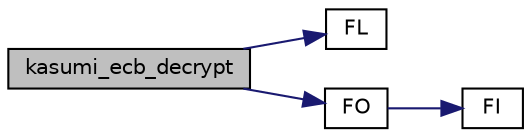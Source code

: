 digraph "kasumi_ecb_decrypt"
{
 // LATEX_PDF_SIZE
  edge [fontname="Helvetica",fontsize="10",labelfontname="Helvetica",labelfontsize="10"];
  node [fontname="Helvetica",fontsize="10",shape=record];
  rankdir="LR";
  Node19 [label="kasumi_ecb_decrypt",height=0.2,width=0.4,color="black", fillcolor="grey75", style="filled", fontcolor="black",tooltip=" "];
  Node19 -> Node20 [color="midnightblue",fontsize="10",style="solid",fontname="Helvetica"];
  Node20 [label="FL",height=0.2,width=0.4,color="black", fillcolor="white", style="filled",URL="$kasumi_8c.html#a73e919d661cfefe82ce5cd1c05028e69",tooltip=" "];
  Node19 -> Node21 [color="midnightblue",fontsize="10",style="solid",fontname="Helvetica"];
  Node21 [label="FO",height=0.2,width=0.4,color="black", fillcolor="white", style="filled",URL="$kasumi_8c.html#a8c54564943d23d74c6e93c41fad7dcff",tooltip=" "];
  Node21 -> Node22 [color="midnightblue",fontsize="10",style="solid",fontname="Helvetica"];
  Node22 [label="FI",height=0.2,width=0.4,color="black", fillcolor="white", style="filled",URL="$kasumi_8c.html#a7ad07bf9a541dd0b18d2004f996a96ee",tooltip=" "];
}
